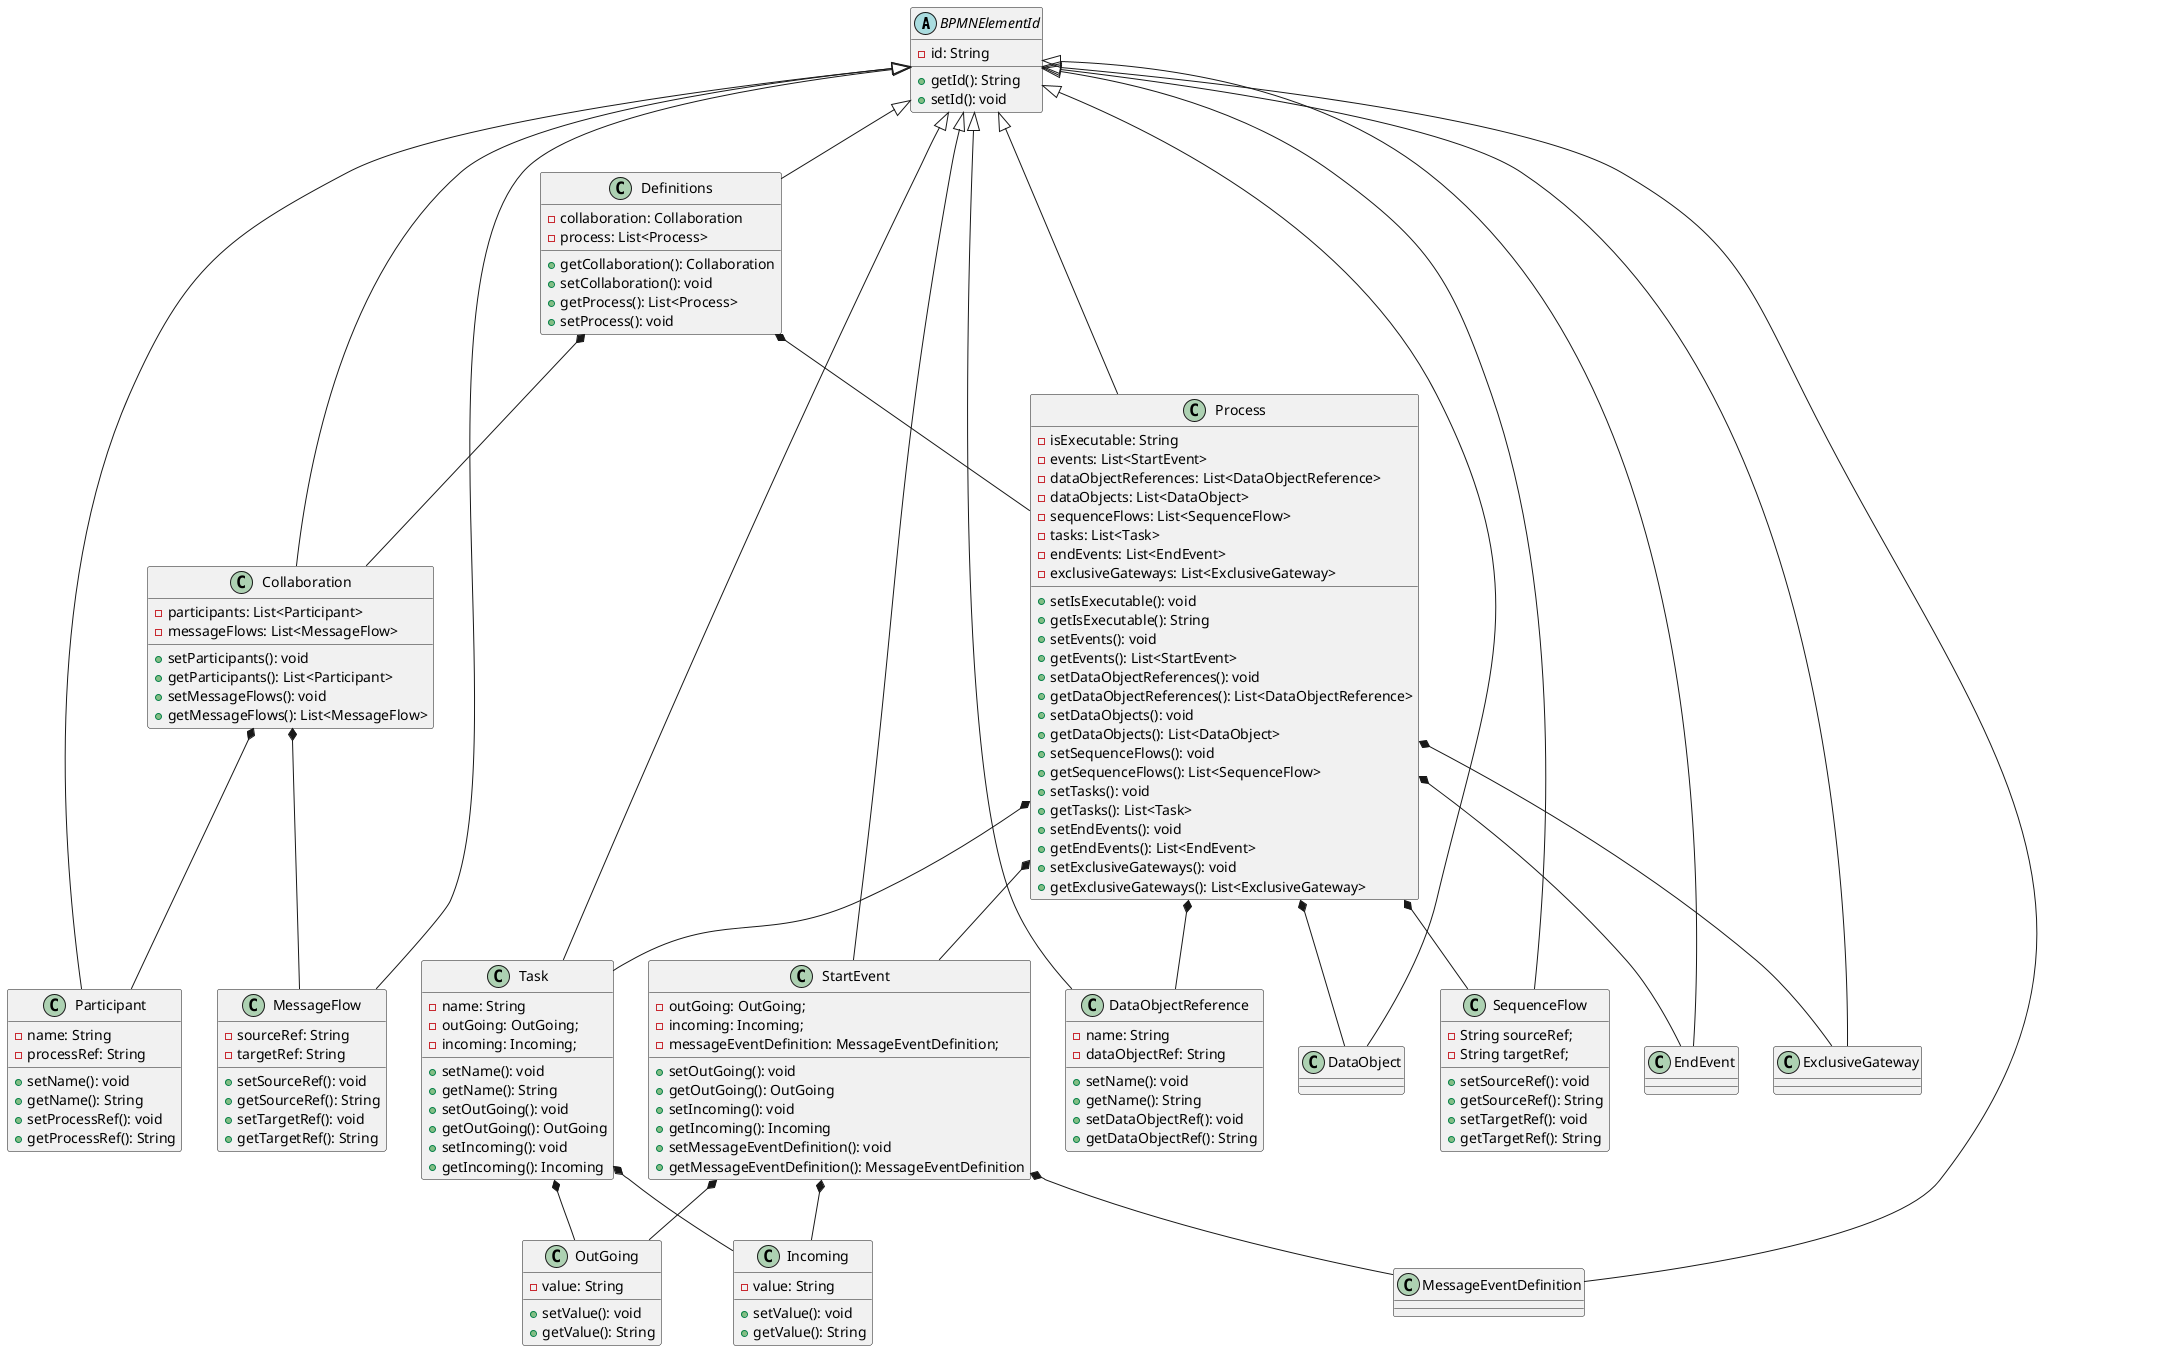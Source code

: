 @startuml
'https://plantuml.com/class-diagram

abstract class BPMNElementId {
-id: String
+getId(): String
+setId(): void
}

class Definitions {
-collaboration: Collaboration
-process: List<Process>
+getCollaboration(): Collaboration
+setCollaboration(): void
+getProcess(): List<Process>
+setProcess(): void
}

class Collaboration {
-participants: List<Participant>
-messageFlows: List<MessageFlow>
+setParticipants(): void
+getParticipants(): List<Participant>
+setMessageFlows(): void
+getMessageFlows(): List<MessageFlow>
}

class Participant {
-name: String
-processRef: String
+setName(): void
+getName(): String
+setProcessRef(): void
+getProcessRef(): String
}

class MessageFlow {
-sourceRef: String
-targetRef: String
+setSourceRef(): void
+getSourceRef(): String
+setTargetRef(): void
+getTargetRef(): String
}

class Process {
-isExecutable: String
-events: List<StartEvent>
-dataObjectReferences: List<DataObjectReference>
-dataObjects: List<DataObject>
-sequenceFlows: List<SequenceFlow>
-tasks: List<Task>
-endEvents: List<EndEvent>
-exclusiveGateways: List<ExclusiveGateway>
+setIsExecutable(): void
+getIsExecutable(): String
+setEvents(): void
+getEvents(): List<StartEvent>
+setDataObjectReferences(): void
+getDataObjectReferences(): List<DataObjectReference>
+setDataObjects(): void
+getDataObjects(): List<DataObject>
+setSequenceFlows(): void
+getSequenceFlows(): List<SequenceFlow>
+setTasks(): void
+getTasks(): List<Task>
+setEndEvents(): void
+getEndEvents(): List<EndEvent>
+setExclusiveGateways(): void
+getExclusiveGateways(): List<ExclusiveGateway>
}

class StartEvent {
-outGoing: OutGoing;
-incoming: Incoming;
-messageEventDefinition: MessageEventDefinition;
+setOutGoing(): void
+getOutGoing(): OutGoing
+setIncoming(): void
+getIncoming(): Incoming
+setMessageEventDefinition(): void
+getMessageEventDefinition(): MessageEventDefinition
}

class OutGoing {
-value: String
+setValue(): void
+getValue(): String
}

class Incoming {
-value: String
+setValue(): void
+getValue(): String
}

class MessageEventDefinition {

}

class DataObjectReference {
-name: String
-dataObjectRef: String
+setName(): void
+getName(): String
+setDataObjectRef(): void
+getDataObjectRef(): String
}

class DataObject {

}

class SequenceFlow {
-String sourceRef;
-String targetRef;

+setSourceRef(): void
+getSourceRef(): String
+setTargetRef(): void
+getTargetRef(): String
}

class Task {
-name: String
-outGoing: OutGoing;
-incoming: Incoming;

+setName(): void
+getName(): String
+setOutGoing(): void
+getOutGoing(): OutGoing
+setIncoming(): void
+getIncoming(): Incoming
}

class EndEvent {

}

class ExclusiveGateway {

}

Definitions *-- Collaboration
Definitions *-- Process

Collaboration *-- Participant
Collaboration *-- MessageFlow

Process *-- StartEvent
Process *-- DataObjectReference
Process *-- DataObject
Process *-- SequenceFlow
Process *-- Task
Process *-- EndEvent
Process *-- ExclusiveGateway

StartEvent *-- OutGoing
StartEvent *-- Incoming
StartEvent *-- MessageEventDefinition

Task *-- OutGoing
Task *-- Incoming

BPMNElementId <|-- Definitions
BPMNElementId <|-- Collaboration
BPMNElementId <|-- Participant
BPMNElementId <|-- DataObject
BPMNElementId <|-- DataObjectReference
BPMNElementId <|-- EndEvent
BPMNElementId <|-- ExclusiveGateway
BPMNElementId <|-- MessageEventDefinition
BPMNElementId <|-- MessageFlow
BPMNElementId <|-- Process
BPMNElementId <|-- SequenceFlow
BPMNElementId <|-- StartEvent
BPMNElementId <|-- Task
@enduml